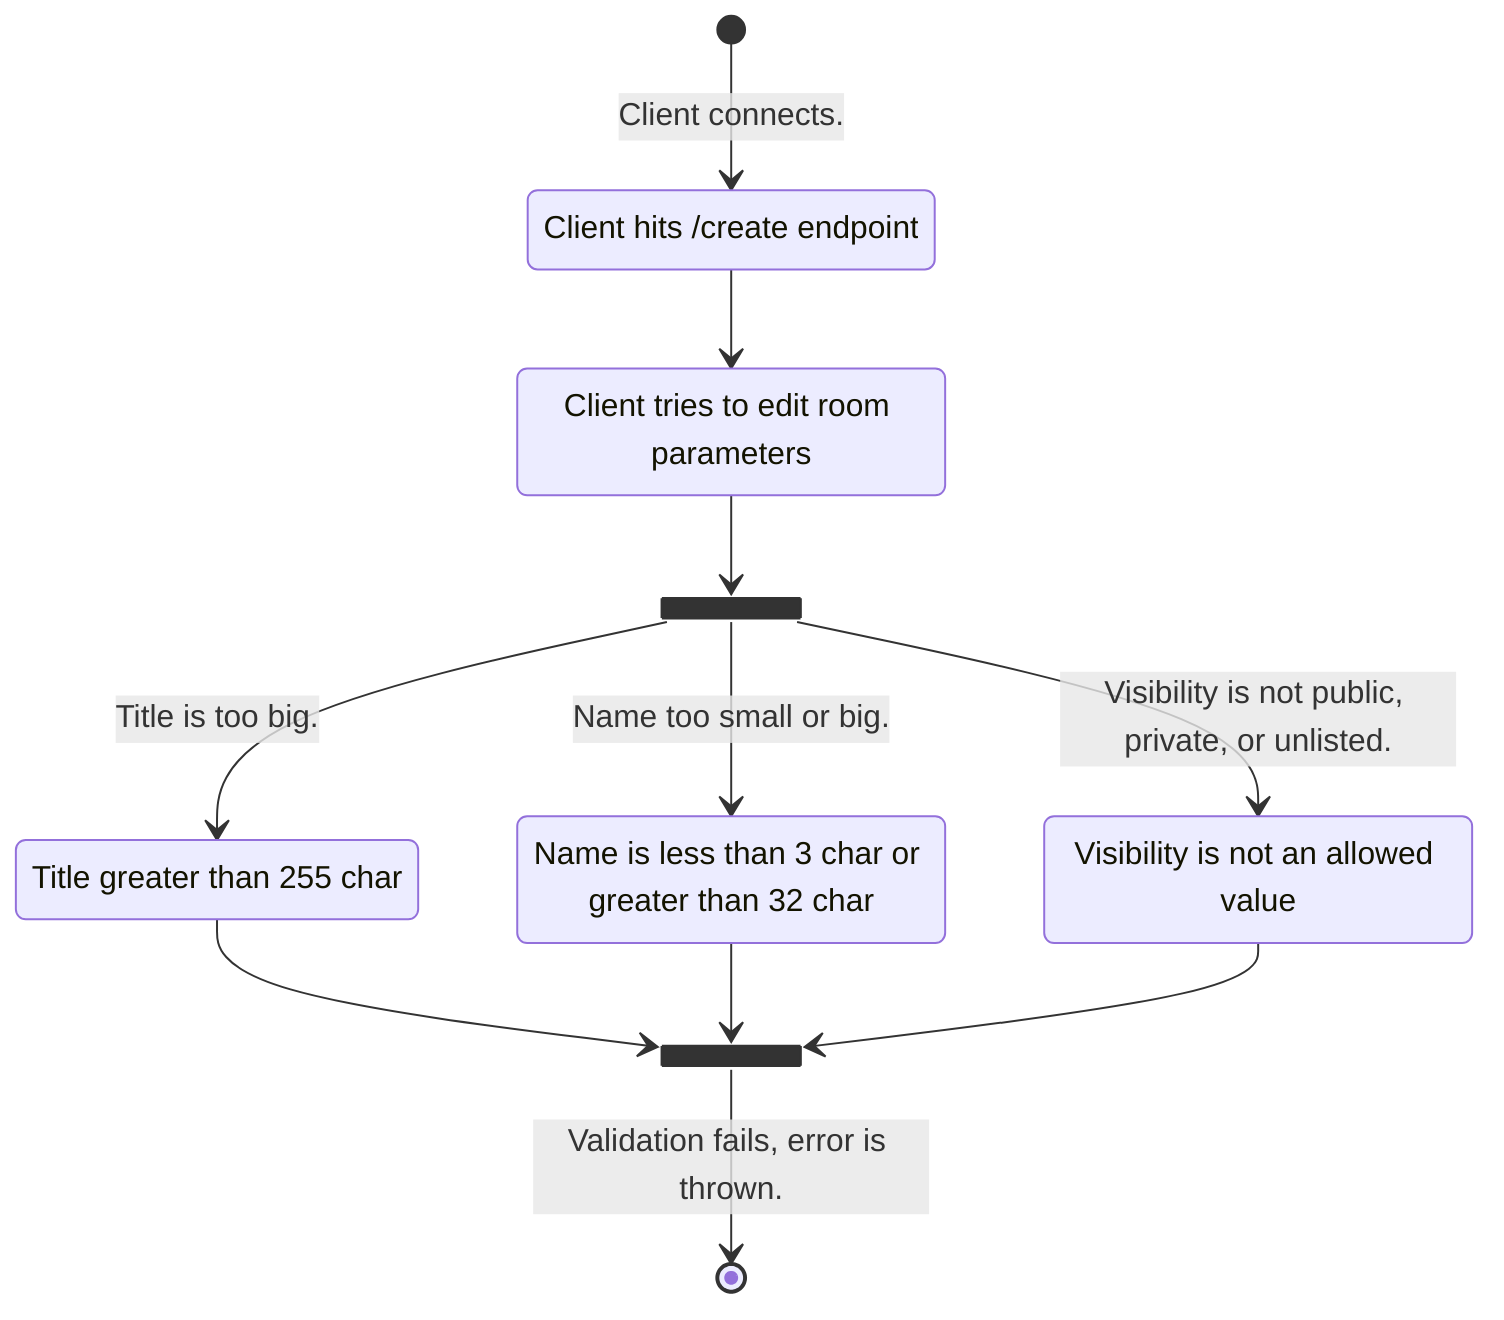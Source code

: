 stateDiagram-v2

    state "Client hits /create endpoint" as conn 
    state "Client tries to edit room parameters" as param
    state fork_state <<fork>>
    state "Title greater than 255 char" as title
    state "Name is less than 3 char or greater than 32 char" as name
    state "Visibility is not an allowed value" as visibility
    state join_state <<fork>>
    [*] --> conn: Client connects.
    conn --> param: 
    param --> fork_state
    fork_state --> title: Title is too big.
    fork_state --> name: Name too small or big.
    fork_state --> visibility: Visibility is not public, private, or unlisted.
    title --> join_state
    name --> join_state
    visibility --> join_state
    join_state --> [*]: Validation fails, error is thrown.